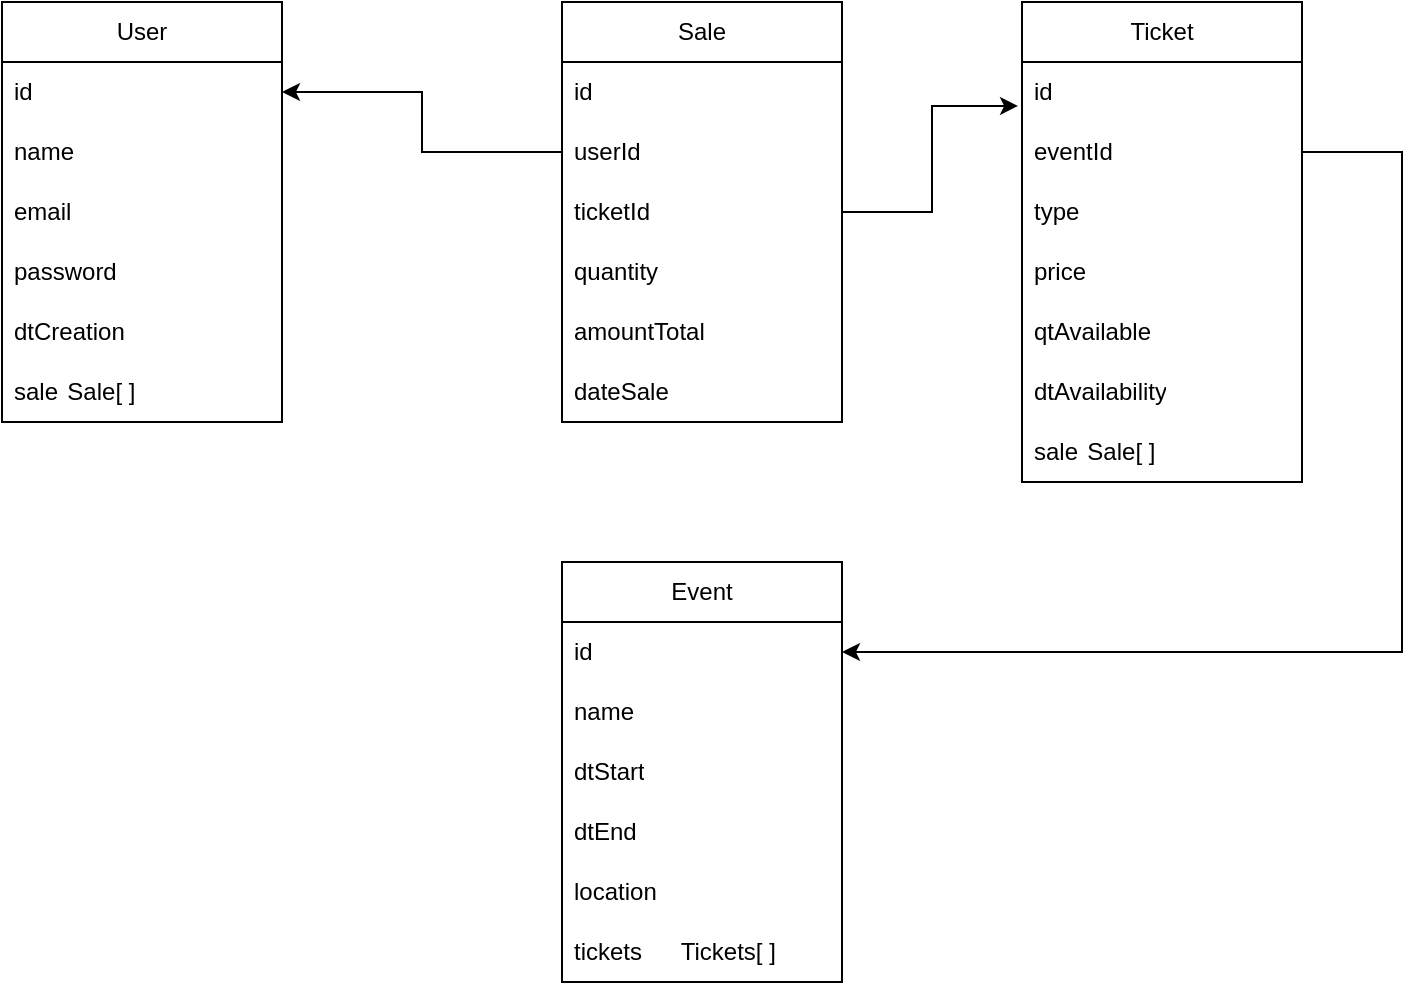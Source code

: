 <mxfile version="24.5.4" type="github">
  <diagram name="Página-1" id="VMj1OyeCIpslzqfuuuyg">
    <mxGraphModel dx="1114" dy="602" grid="1" gridSize="10" guides="1" tooltips="1" connect="1" arrows="1" fold="1" page="1" pageScale="1" pageWidth="827" pageHeight="1169" math="0" shadow="0">
      <root>
        <mxCell id="0" />
        <mxCell id="1" parent="0" />
        <mxCell id="rEBFfKTCmUCQYrDAIAyQ-1" value="User" style="swimlane;fontStyle=0;childLayout=stackLayout;horizontal=1;startSize=30;horizontalStack=0;resizeParent=1;resizeParentMax=0;resizeLast=0;collapsible=1;marginBottom=0;whiteSpace=wrap;html=1;" vertex="1" parent="1">
          <mxGeometry x="60" y="50" width="140" height="210" as="geometry" />
        </mxCell>
        <mxCell id="rEBFfKTCmUCQYrDAIAyQ-2" value="&lt;div align=&quot;center&quot;&gt;id&lt;br&gt;&lt;/div&gt;" style="text;strokeColor=none;fillColor=none;align=left;verticalAlign=middle;spacingLeft=4;spacingRight=4;overflow=hidden;points=[[0,0.5],[1,0.5]];portConstraint=eastwest;rotatable=0;whiteSpace=wrap;html=1;" vertex="1" parent="rEBFfKTCmUCQYrDAIAyQ-1">
          <mxGeometry y="30" width="140" height="30" as="geometry" />
        </mxCell>
        <mxCell id="rEBFfKTCmUCQYrDAIAyQ-3" value="name" style="text;strokeColor=none;fillColor=none;align=left;verticalAlign=middle;spacingLeft=4;spacingRight=4;overflow=hidden;points=[[0,0.5],[1,0.5]];portConstraint=eastwest;rotatable=0;whiteSpace=wrap;html=1;" vertex="1" parent="rEBFfKTCmUCQYrDAIAyQ-1">
          <mxGeometry y="60" width="140" height="30" as="geometry" />
        </mxCell>
        <mxCell id="rEBFfKTCmUCQYrDAIAyQ-5" value="email" style="text;strokeColor=none;fillColor=none;align=left;verticalAlign=middle;spacingLeft=4;spacingRight=4;overflow=hidden;points=[[0,0.5],[1,0.5]];portConstraint=eastwest;rotatable=0;whiteSpace=wrap;html=1;" vertex="1" parent="rEBFfKTCmUCQYrDAIAyQ-1">
          <mxGeometry y="90" width="140" height="30" as="geometry" />
        </mxCell>
        <mxCell id="rEBFfKTCmUCQYrDAIAyQ-6" value="password" style="text;strokeColor=none;fillColor=none;align=left;verticalAlign=middle;spacingLeft=4;spacingRight=4;overflow=hidden;points=[[0,0.5],[1,0.5]];portConstraint=eastwest;rotatable=0;whiteSpace=wrap;html=1;" vertex="1" parent="rEBFfKTCmUCQYrDAIAyQ-1">
          <mxGeometry y="120" width="140" height="30" as="geometry" />
        </mxCell>
        <mxCell id="rEBFfKTCmUCQYrDAIAyQ-4" value="dtCreation" style="text;strokeColor=none;fillColor=none;align=left;verticalAlign=middle;spacingLeft=4;spacingRight=4;overflow=hidden;points=[[0,0.5],[1,0.5]];portConstraint=eastwest;rotatable=0;whiteSpace=wrap;html=1;" vertex="1" parent="rEBFfKTCmUCQYrDAIAyQ-1">
          <mxGeometry y="150" width="140" height="30" as="geometry" />
        </mxCell>
        <mxCell id="rEBFfKTCmUCQYrDAIAyQ-7" value="sale&lt;span style=&quot;white-space: pre;&quot;&gt;&#x9;Sale[ ]&lt;/span&gt;&lt;span style=&quot;white-space: pre;&quot;&gt;&#x9;&lt;/span&gt;&lt;span style=&quot;white-space: pre;&quot;&gt;&#x9;&lt;/span&gt;" style="text;strokeColor=none;fillColor=none;align=left;verticalAlign=middle;spacingLeft=4;spacingRight=4;overflow=hidden;points=[[0,0.5],[1,0.5]];portConstraint=eastwest;rotatable=0;whiteSpace=wrap;html=1;" vertex="1" parent="rEBFfKTCmUCQYrDAIAyQ-1">
          <mxGeometry y="180" width="140" height="30" as="geometry" />
        </mxCell>
        <mxCell id="rEBFfKTCmUCQYrDAIAyQ-15" value="Ticket" style="swimlane;fontStyle=0;childLayout=stackLayout;horizontal=1;startSize=30;horizontalStack=0;resizeParent=1;resizeParentMax=0;resizeLast=0;collapsible=1;marginBottom=0;whiteSpace=wrap;html=1;" vertex="1" parent="1">
          <mxGeometry x="570" y="50" width="140" height="240" as="geometry" />
        </mxCell>
        <mxCell id="rEBFfKTCmUCQYrDAIAyQ-16" value="id" style="text;strokeColor=none;fillColor=none;align=left;verticalAlign=middle;spacingLeft=4;spacingRight=4;overflow=hidden;points=[[0,0.5],[1,0.5]];portConstraint=eastwest;rotatable=0;whiteSpace=wrap;html=1;" vertex="1" parent="rEBFfKTCmUCQYrDAIAyQ-15">
          <mxGeometry y="30" width="140" height="30" as="geometry" />
        </mxCell>
        <mxCell id="rEBFfKTCmUCQYrDAIAyQ-17" value="eventId" style="text;strokeColor=none;fillColor=none;align=left;verticalAlign=middle;spacingLeft=4;spacingRight=4;overflow=hidden;points=[[0,0.5],[1,0.5]];portConstraint=eastwest;rotatable=0;whiteSpace=wrap;html=1;" vertex="1" parent="rEBFfKTCmUCQYrDAIAyQ-15">
          <mxGeometry y="60" width="140" height="30" as="geometry" />
        </mxCell>
        <mxCell id="rEBFfKTCmUCQYrDAIAyQ-19" value="type" style="text;strokeColor=none;fillColor=none;align=left;verticalAlign=middle;spacingLeft=4;spacingRight=4;overflow=hidden;points=[[0,0.5],[1,0.5]];portConstraint=eastwest;rotatable=0;whiteSpace=wrap;html=1;" vertex="1" parent="rEBFfKTCmUCQYrDAIAyQ-15">
          <mxGeometry y="90" width="140" height="30" as="geometry" />
        </mxCell>
        <mxCell id="rEBFfKTCmUCQYrDAIAyQ-20" value="price" style="text;strokeColor=none;fillColor=none;align=left;verticalAlign=middle;spacingLeft=4;spacingRight=4;overflow=hidden;points=[[0,0.5],[1,0.5]];portConstraint=eastwest;rotatable=0;whiteSpace=wrap;html=1;" vertex="1" parent="rEBFfKTCmUCQYrDAIAyQ-15">
          <mxGeometry y="120" width="140" height="30" as="geometry" />
        </mxCell>
        <mxCell id="rEBFfKTCmUCQYrDAIAyQ-23" value="qtAvailable" style="text;strokeColor=none;fillColor=none;align=left;verticalAlign=middle;spacingLeft=4;spacingRight=4;overflow=hidden;points=[[0,0.5],[1,0.5]];portConstraint=eastwest;rotatable=0;whiteSpace=wrap;html=1;" vertex="1" parent="rEBFfKTCmUCQYrDAIAyQ-15">
          <mxGeometry y="150" width="140" height="30" as="geometry" />
        </mxCell>
        <mxCell id="rEBFfKTCmUCQYrDAIAyQ-22" value="dtAvailability" style="text;strokeColor=none;fillColor=none;align=left;verticalAlign=middle;spacingLeft=4;spacingRight=4;overflow=hidden;points=[[0,0.5],[1,0.5]];portConstraint=eastwest;rotatable=0;whiteSpace=wrap;html=1;" vertex="1" parent="rEBFfKTCmUCQYrDAIAyQ-15">
          <mxGeometry y="180" width="140" height="30" as="geometry" />
        </mxCell>
        <mxCell id="rEBFfKTCmUCQYrDAIAyQ-24" value="sale&lt;span style=&quot;white-space: pre;&quot;&gt;&#x9;&lt;/span&gt;Sale[ ]" style="text;strokeColor=none;fillColor=none;align=left;verticalAlign=middle;spacingLeft=4;spacingRight=4;overflow=hidden;points=[[0,0.5],[1,0.5]];portConstraint=eastwest;rotatable=0;whiteSpace=wrap;html=1;" vertex="1" parent="rEBFfKTCmUCQYrDAIAyQ-15">
          <mxGeometry y="210" width="140" height="30" as="geometry" />
        </mxCell>
        <mxCell id="rEBFfKTCmUCQYrDAIAyQ-25" value="Sale" style="swimlane;fontStyle=0;childLayout=stackLayout;horizontal=1;startSize=30;horizontalStack=0;resizeParent=1;resizeParentMax=0;resizeLast=0;collapsible=1;marginBottom=0;whiteSpace=wrap;html=1;" vertex="1" parent="1">
          <mxGeometry x="340" y="50" width="140" height="210" as="geometry" />
        </mxCell>
        <mxCell id="rEBFfKTCmUCQYrDAIAyQ-50" value="id" style="text;strokeColor=none;fillColor=none;align=left;verticalAlign=middle;spacingLeft=4;spacingRight=4;overflow=hidden;points=[[0,0.5],[1,0.5]];portConstraint=eastwest;rotatable=0;whiteSpace=wrap;html=1;" vertex="1" parent="rEBFfKTCmUCQYrDAIAyQ-25">
          <mxGeometry y="30" width="140" height="30" as="geometry" />
        </mxCell>
        <mxCell id="rEBFfKTCmUCQYrDAIAyQ-28" value="userId" style="text;strokeColor=none;fillColor=none;align=left;verticalAlign=middle;spacingLeft=4;spacingRight=4;overflow=hidden;points=[[0,0.5],[1,0.5]];portConstraint=eastwest;rotatable=0;whiteSpace=wrap;html=1;" vertex="1" parent="rEBFfKTCmUCQYrDAIAyQ-25">
          <mxGeometry y="60" width="140" height="30" as="geometry" />
        </mxCell>
        <mxCell id="rEBFfKTCmUCQYrDAIAyQ-30" value="ticketId" style="text;strokeColor=none;fillColor=none;align=left;verticalAlign=middle;spacingLeft=4;spacingRight=4;overflow=hidden;points=[[0,0.5],[1,0.5]];portConstraint=eastwest;rotatable=0;whiteSpace=wrap;html=1;" vertex="1" parent="rEBFfKTCmUCQYrDAIAyQ-25">
          <mxGeometry y="90" width="140" height="30" as="geometry" />
        </mxCell>
        <mxCell id="rEBFfKTCmUCQYrDAIAyQ-31" value="quantity" style="text;strokeColor=none;fillColor=none;align=left;verticalAlign=middle;spacingLeft=4;spacingRight=4;overflow=hidden;points=[[0,0.5],[1,0.5]];portConstraint=eastwest;rotatable=0;whiteSpace=wrap;html=1;" vertex="1" parent="rEBFfKTCmUCQYrDAIAyQ-25">
          <mxGeometry y="120" width="140" height="30" as="geometry" />
        </mxCell>
        <mxCell id="rEBFfKTCmUCQYrDAIAyQ-32" value="amountTotal" style="text;strokeColor=none;fillColor=none;align=left;verticalAlign=middle;spacingLeft=4;spacingRight=4;overflow=hidden;points=[[0,0.5],[1,0.5]];portConstraint=eastwest;rotatable=0;whiteSpace=wrap;html=1;" vertex="1" parent="rEBFfKTCmUCQYrDAIAyQ-25">
          <mxGeometry y="150" width="140" height="30" as="geometry" />
        </mxCell>
        <mxCell id="rEBFfKTCmUCQYrDAIAyQ-33" value="dateSale" style="text;strokeColor=none;fillColor=none;align=left;verticalAlign=middle;spacingLeft=4;spacingRight=4;overflow=hidden;points=[[0,0.5],[1,0.5]];portConstraint=eastwest;rotatable=0;whiteSpace=wrap;html=1;" vertex="1" parent="rEBFfKTCmUCQYrDAIAyQ-25">
          <mxGeometry y="180" width="140" height="30" as="geometry" />
        </mxCell>
        <mxCell id="rEBFfKTCmUCQYrDAIAyQ-38" style="edgeStyle=orthogonalEdgeStyle;rounded=0;orthogonalLoop=1;jettySize=auto;html=1;entryX=-0.014;entryY=0.733;entryDx=0;entryDy=0;entryPerimeter=0;" edge="1" parent="1" source="rEBFfKTCmUCQYrDAIAyQ-30" target="rEBFfKTCmUCQYrDAIAyQ-16">
          <mxGeometry relative="1" as="geometry" />
        </mxCell>
        <mxCell id="rEBFfKTCmUCQYrDAIAyQ-41" value="Event" style="swimlane;fontStyle=0;childLayout=stackLayout;horizontal=1;startSize=30;horizontalStack=0;resizeParent=1;resizeParentMax=0;resizeLast=0;collapsible=1;marginBottom=0;whiteSpace=wrap;html=1;" vertex="1" parent="1">
          <mxGeometry x="340" y="330" width="140" height="210" as="geometry" />
        </mxCell>
        <mxCell id="rEBFfKTCmUCQYrDAIAyQ-42" value="id" style="text;strokeColor=none;fillColor=none;align=left;verticalAlign=middle;spacingLeft=4;spacingRight=4;overflow=hidden;points=[[0,0.5],[1,0.5]];portConstraint=eastwest;rotatable=0;whiteSpace=wrap;html=1;" vertex="1" parent="rEBFfKTCmUCQYrDAIAyQ-41">
          <mxGeometry y="30" width="140" height="30" as="geometry" />
        </mxCell>
        <mxCell id="rEBFfKTCmUCQYrDAIAyQ-43" value="name" style="text;strokeColor=none;fillColor=none;align=left;verticalAlign=middle;spacingLeft=4;spacingRight=4;overflow=hidden;points=[[0,0.5],[1,0.5]];portConstraint=eastwest;rotatable=0;whiteSpace=wrap;html=1;" vertex="1" parent="rEBFfKTCmUCQYrDAIAyQ-41">
          <mxGeometry y="60" width="140" height="30" as="geometry" />
        </mxCell>
        <mxCell id="rEBFfKTCmUCQYrDAIAyQ-44" value="dtStart" style="text;strokeColor=none;fillColor=none;align=left;verticalAlign=middle;spacingLeft=4;spacingRight=4;overflow=hidden;points=[[0,0.5],[1,0.5]];portConstraint=eastwest;rotatable=0;whiteSpace=wrap;html=1;" vertex="1" parent="rEBFfKTCmUCQYrDAIAyQ-41">
          <mxGeometry y="90" width="140" height="30" as="geometry" />
        </mxCell>
        <mxCell id="rEBFfKTCmUCQYrDAIAyQ-45" value="dtEnd" style="text;strokeColor=none;fillColor=none;align=left;verticalAlign=middle;spacingLeft=4;spacingRight=4;overflow=hidden;points=[[0,0.5],[1,0.5]];portConstraint=eastwest;rotatable=0;whiteSpace=wrap;html=1;" vertex="1" parent="rEBFfKTCmUCQYrDAIAyQ-41">
          <mxGeometry y="120" width="140" height="30" as="geometry" />
        </mxCell>
        <mxCell id="rEBFfKTCmUCQYrDAIAyQ-46" value="location" style="text;strokeColor=none;fillColor=none;align=left;verticalAlign=middle;spacingLeft=4;spacingRight=4;overflow=hidden;points=[[0,0.5],[1,0.5]];portConstraint=eastwest;rotatable=0;whiteSpace=wrap;html=1;" vertex="1" parent="rEBFfKTCmUCQYrDAIAyQ-41">
          <mxGeometry y="150" width="140" height="30" as="geometry" />
        </mxCell>
        <mxCell id="rEBFfKTCmUCQYrDAIAyQ-47" value="tickets&lt;span style=&quot;white-space: pre;&quot;&gt;&#x9;&lt;/span&gt;Tickets[ ]" style="text;strokeColor=none;fillColor=none;align=left;verticalAlign=middle;spacingLeft=4;spacingRight=4;overflow=hidden;points=[[0,0.5],[1,0.5]];portConstraint=eastwest;rotatable=0;whiteSpace=wrap;html=1;" vertex="1" parent="rEBFfKTCmUCQYrDAIAyQ-41">
          <mxGeometry y="180" width="140" height="30" as="geometry" />
        </mxCell>
        <mxCell id="rEBFfKTCmUCQYrDAIAyQ-51" style="edgeStyle=orthogonalEdgeStyle;rounded=0;orthogonalLoop=1;jettySize=auto;html=1;entryX=1;entryY=0.5;entryDx=0;entryDy=0;" edge="1" parent="1" source="rEBFfKTCmUCQYrDAIAyQ-28" target="rEBFfKTCmUCQYrDAIAyQ-2">
          <mxGeometry relative="1" as="geometry" />
        </mxCell>
        <mxCell id="rEBFfKTCmUCQYrDAIAyQ-53" style="edgeStyle=orthogonalEdgeStyle;rounded=0;orthogonalLoop=1;jettySize=auto;html=1;entryX=1;entryY=0.5;entryDx=0;entryDy=0;" edge="1" parent="1" source="rEBFfKTCmUCQYrDAIAyQ-17" target="rEBFfKTCmUCQYrDAIAyQ-42">
          <mxGeometry relative="1" as="geometry">
            <Array as="points">
              <mxPoint x="760" y="125" />
              <mxPoint x="760" y="375" />
            </Array>
          </mxGeometry>
        </mxCell>
      </root>
    </mxGraphModel>
  </diagram>
</mxfile>

